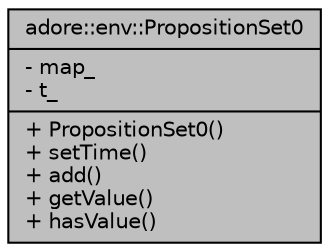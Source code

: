 digraph "adore::env::PropositionSet0"
{
 // LATEX_PDF_SIZE
  edge [fontname="Helvetica",fontsize="10",labelfontname="Helvetica",labelfontsize="10"];
  node [fontname="Helvetica",fontsize="10",shape=record];
  Node1 [label="{adore::env::PropositionSet0\n|- map_\l- t_\l|+ PropositionSet0()\l+ setTime()\l+ add()\l+ getValue()\l+ hasValue()\l}",height=0.2,width=0.4,color="black", fillcolor="grey75", style="filled", fontcolor="black",tooltip="A data structure managing logical propositions of order 0."];
}
